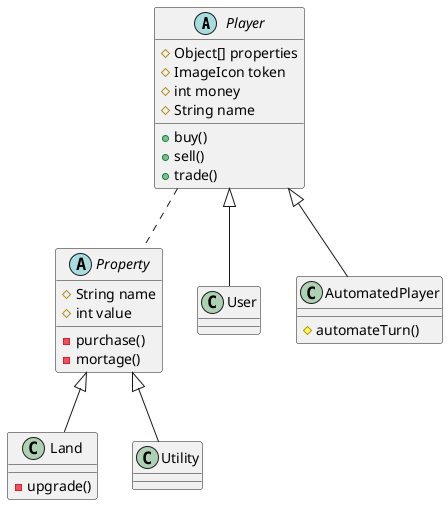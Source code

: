 @startuml
'https://plantuml.com/class-diagram

abstract class Player
abstract class Property
class User
class AutomatedPlayer
class Land
class Utility

Player <|-- User
Player <|-- AutomatedPlayer
Player .. Property
Property <|-- Land
Property <|-- Utility

abstract class Player {
#Object[] properties
#ImageIcon token
#int money
#String name
+buy()
+sell()
+trade()
}

abstract class Property {
#String name
#int value
-purchase()
-mortage()
}

class User {
}

class AutomatedPlayer {
#automateTurn()
}

class Land{
-upgrade()
}

class Utility{
}
@enduml